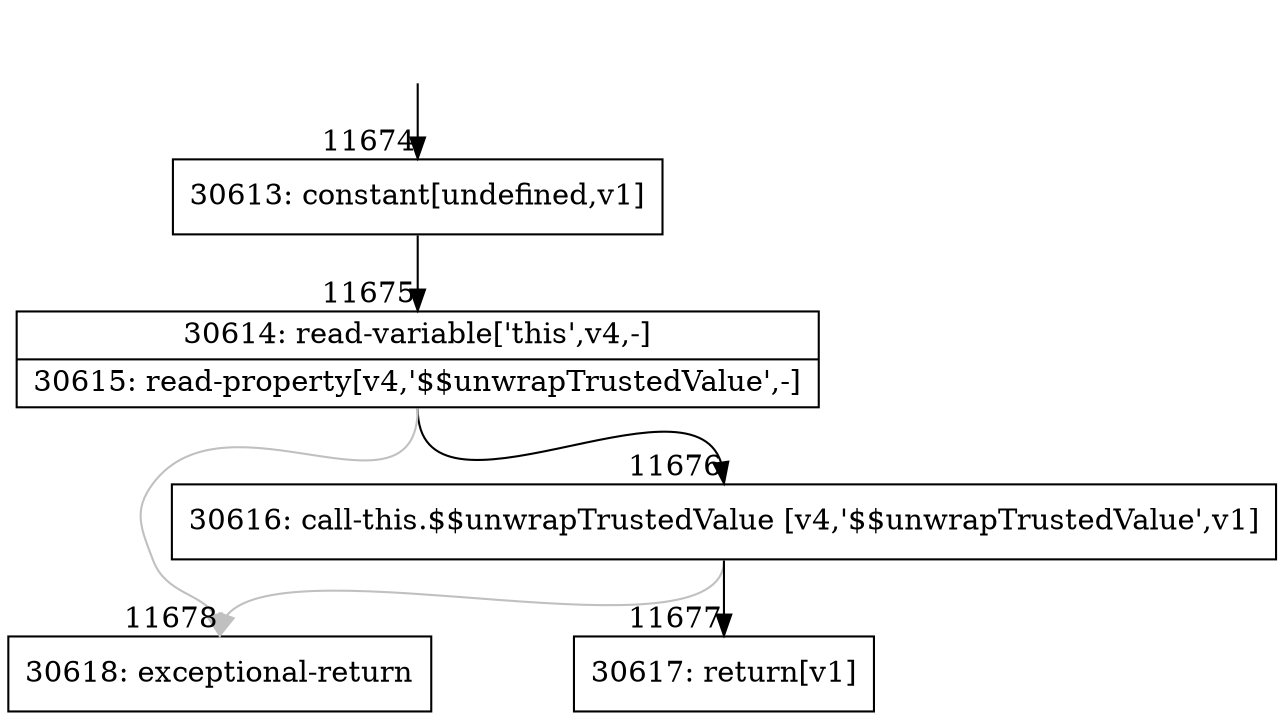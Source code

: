digraph {
rankdir="TD"
BB_entry906[shape=none,label=""];
BB_entry906 -> BB11674 [tailport=s, headport=n, headlabel="    11674"]
BB11674 [shape=record label="{30613: constant[undefined,v1]}" ] 
BB11674 -> BB11675 [tailport=s, headport=n, headlabel="      11675"]
BB11675 [shape=record label="{30614: read-variable['this',v4,-]|30615: read-property[v4,'$$unwrapTrustedValue',-]}" ] 
BB11675 -> BB11676 [tailport=s, headport=n, headlabel="      11676"]
BB11675 -> BB11678 [tailport=s, headport=n, color=gray, headlabel="      11678"]
BB11676 [shape=record label="{30616: call-this.$$unwrapTrustedValue [v4,'$$unwrapTrustedValue',v1]}" ] 
BB11676 -> BB11677 [tailport=s, headport=n, headlabel="      11677"]
BB11676 -> BB11678 [tailport=s, headport=n, color=gray]
BB11677 [shape=record label="{30617: return[v1]}" ] 
BB11678 [shape=record label="{30618: exceptional-return}" ] 
//#$~ 16578
}
